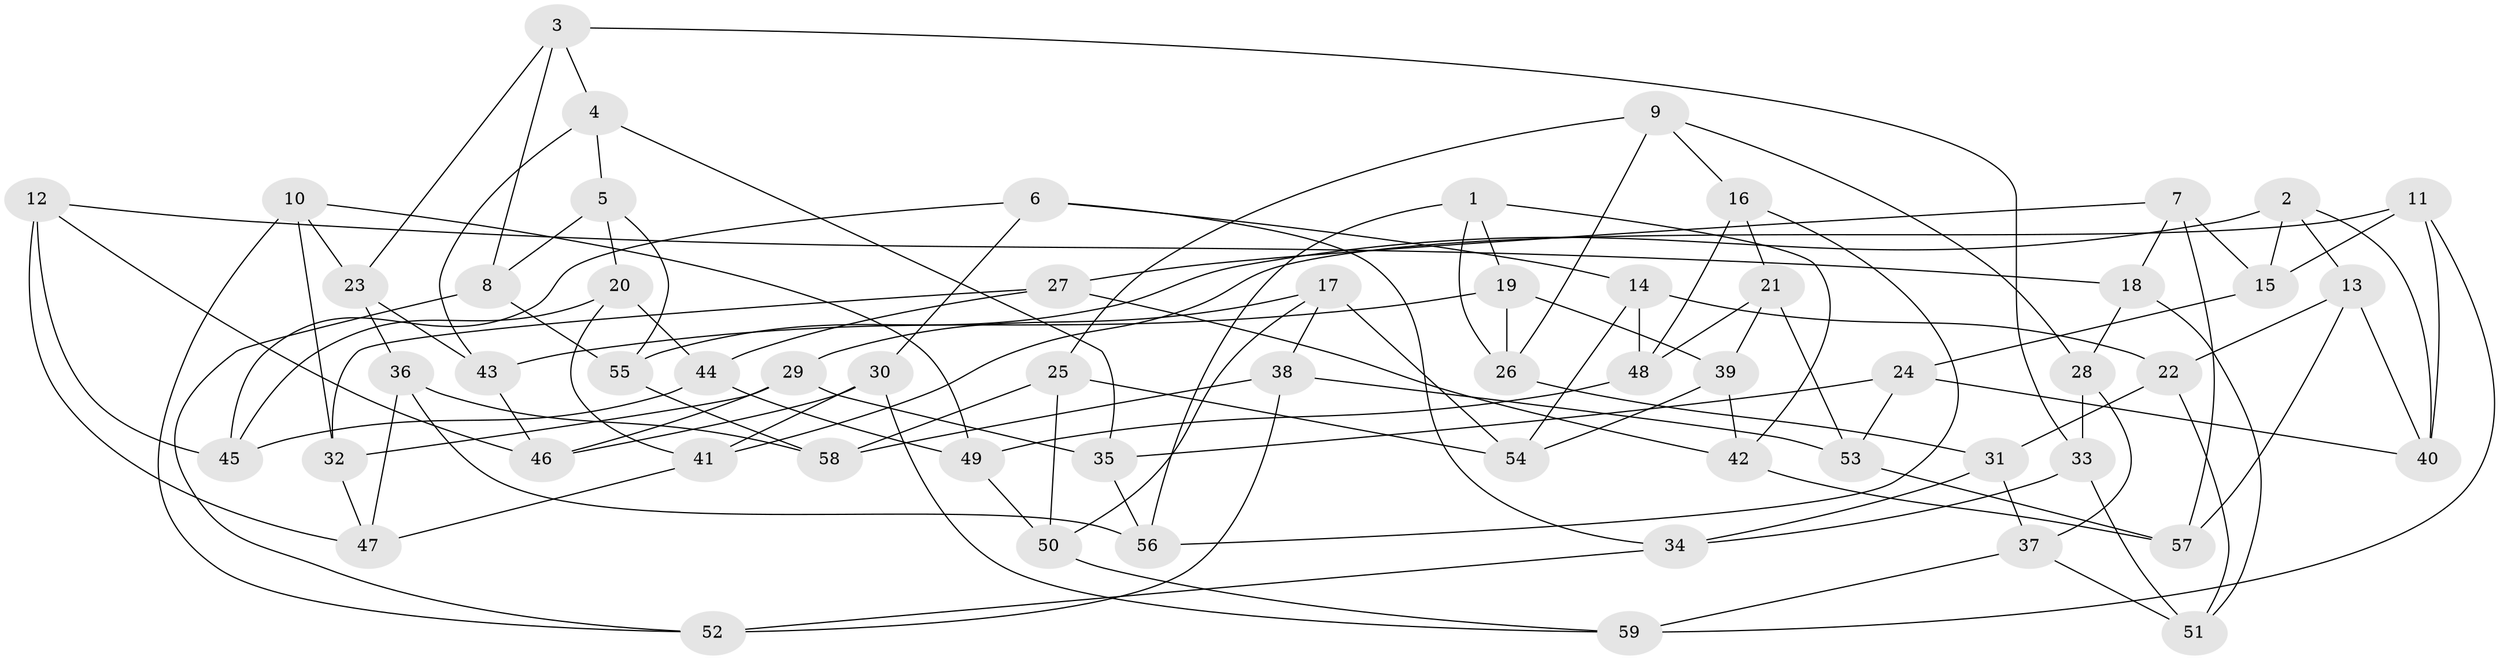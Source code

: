 // coarse degree distribution, {5: 0.11428571428571428, 4: 0.5714285714285714, 6: 0.14285714285714285, 10: 0.02857142857142857, 11: 0.02857142857142857, 12: 0.02857142857142857, 3: 0.08571428571428572}
// Generated by graph-tools (version 1.1) at 2025/20/03/04/25 18:20:54]
// undirected, 59 vertices, 118 edges
graph export_dot {
graph [start="1"]
  node [color=gray90,style=filled];
  1;
  2;
  3;
  4;
  5;
  6;
  7;
  8;
  9;
  10;
  11;
  12;
  13;
  14;
  15;
  16;
  17;
  18;
  19;
  20;
  21;
  22;
  23;
  24;
  25;
  26;
  27;
  28;
  29;
  30;
  31;
  32;
  33;
  34;
  35;
  36;
  37;
  38;
  39;
  40;
  41;
  42;
  43;
  44;
  45;
  46;
  47;
  48;
  49;
  50;
  51;
  52;
  53;
  54;
  55;
  56;
  57;
  58;
  59;
  1 -- 42;
  1 -- 19;
  1 -- 26;
  1 -- 56;
  2 -- 55;
  2 -- 13;
  2 -- 15;
  2 -- 40;
  3 -- 23;
  3 -- 4;
  3 -- 8;
  3 -- 33;
  4 -- 5;
  4 -- 35;
  4 -- 43;
  5 -- 8;
  5 -- 55;
  5 -- 20;
  6 -- 14;
  6 -- 34;
  6 -- 45;
  6 -- 30;
  7 -- 57;
  7 -- 18;
  7 -- 15;
  7 -- 27;
  8 -- 55;
  8 -- 52;
  9 -- 26;
  9 -- 25;
  9 -- 16;
  9 -- 28;
  10 -- 49;
  10 -- 23;
  10 -- 52;
  10 -- 32;
  11 -- 15;
  11 -- 41;
  11 -- 40;
  11 -- 59;
  12 -- 46;
  12 -- 45;
  12 -- 47;
  12 -- 18;
  13 -- 40;
  13 -- 57;
  13 -- 22;
  14 -- 54;
  14 -- 22;
  14 -- 48;
  15 -- 24;
  16 -- 21;
  16 -- 48;
  16 -- 56;
  17 -- 38;
  17 -- 50;
  17 -- 29;
  17 -- 54;
  18 -- 51;
  18 -- 28;
  19 -- 26;
  19 -- 43;
  19 -- 39;
  20 -- 44;
  20 -- 41;
  20 -- 45;
  21 -- 39;
  21 -- 48;
  21 -- 53;
  22 -- 51;
  22 -- 31;
  23 -- 43;
  23 -- 36;
  24 -- 53;
  24 -- 35;
  24 -- 40;
  25 -- 58;
  25 -- 54;
  25 -- 50;
  26 -- 31;
  27 -- 42;
  27 -- 32;
  27 -- 44;
  28 -- 33;
  28 -- 37;
  29 -- 46;
  29 -- 32;
  29 -- 35;
  30 -- 46;
  30 -- 41;
  30 -- 59;
  31 -- 34;
  31 -- 37;
  32 -- 47;
  33 -- 34;
  33 -- 51;
  34 -- 52;
  35 -- 56;
  36 -- 58;
  36 -- 47;
  36 -- 56;
  37 -- 51;
  37 -- 59;
  38 -- 53;
  38 -- 58;
  38 -- 52;
  39 -- 54;
  39 -- 42;
  41 -- 47;
  42 -- 57;
  43 -- 46;
  44 -- 49;
  44 -- 45;
  48 -- 49;
  49 -- 50;
  50 -- 59;
  53 -- 57;
  55 -- 58;
}

